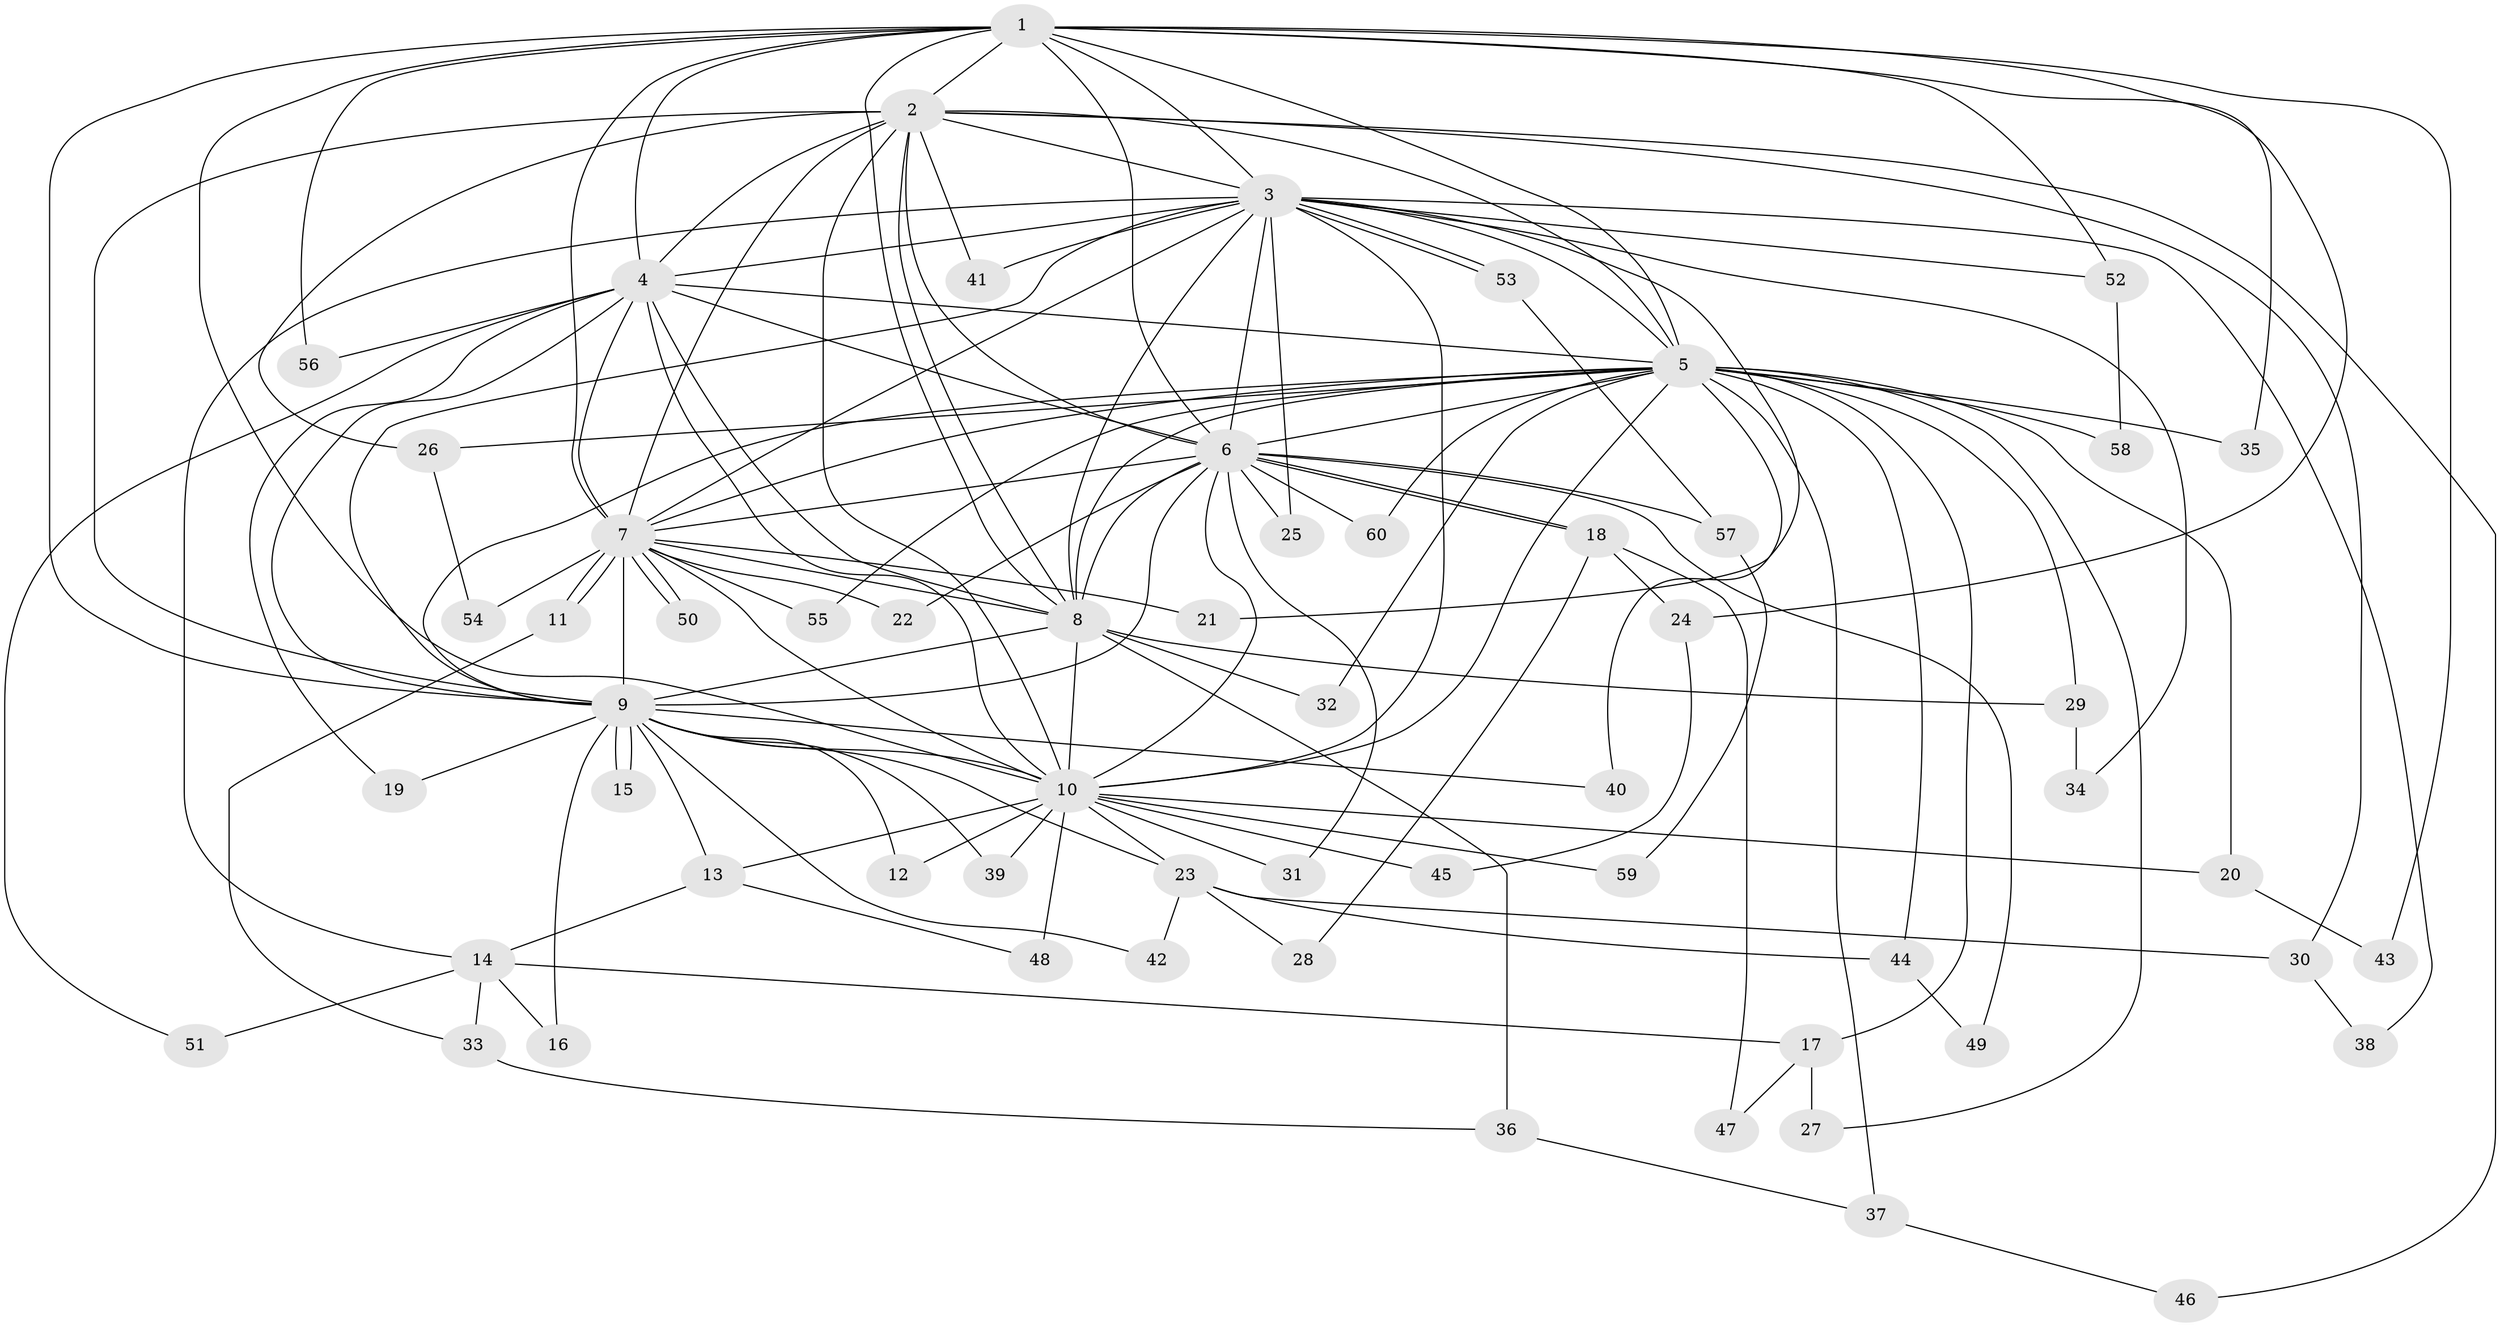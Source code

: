 // Generated by graph-tools (version 1.1) at 2025/46/03/09/25 04:46:03]
// undirected, 60 vertices, 145 edges
graph export_dot {
graph [start="1"]
  node [color=gray90,style=filled];
  1;
  2;
  3;
  4;
  5;
  6;
  7;
  8;
  9;
  10;
  11;
  12;
  13;
  14;
  15;
  16;
  17;
  18;
  19;
  20;
  21;
  22;
  23;
  24;
  25;
  26;
  27;
  28;
  29;
  30;
  31;
  32;
  33;
  34;
  35;
  36;
  37;
  38;
  39;
  40;
  41;
  42;
  43;
  44;
  45;
  46;
  47;
  48;
  49;
  50;
  51;
  52;
  53;
  54;
  55;
  56;
  57;
  58;
  59;
  60;
  1 -- 2;
  1 -- 3;
  1 -- 4;
  1 -- 5;
  1 -- 6;
  1 -- 7;
  1 -- 8;
  1 -- 9;
  1 -- 10;
  1 -- 24;
  1 -- 35;
  1 -- 43;
  1 -- 52;
  1 -- 56;
  2 -- 3;
  2 -- 4;
  2 -- 5;
  2 -- 6;
  2 -- 7;
  2 -- 8;
  2 -- 9;
  2 -- 10;
  2 -- 26;
  2 -- 30;
  2 -- 41;
  2 -- 46;
  3 -- 4;
  3 -- 5;
  3 -- 6;
  3 -- 7;
  3 -- 8;
  3 -- 9;
  3 -- 10;
  3 -- 14;
  3 -- 21;
  3 -- 25;
  3 -- 34;
  3 -- 38;
  3 -- 41;
  3 -- 52;
  3 -- 53;
  3 -- 53;
  4 -- 5;
  4 -- 6;
  4 -- 7;
  4 -- 8;
  4 -- 9;
  4 -- 10;
  4 -- 19;
  4 -- 51;
  4 -- 56;
  5 -- 6;
  5 -- 7;
  5 -- 8;
  5 -- 9;
  5 -- 10;
  5 -- 17;
  5 -- 20;
  5 -- 26;
  5 -- 27;
  5 -- 29;
  5 -- 32;
  5 -- 35;
  5 -- 37;
  5 -- 40;
  5 -- 44;
  5 -- 55;
  5 -- 58;
  5 -- 60;
  6 -- 7;
  6 -- 8;
  6 -- 9;
  6 -- 10;
  6 -- 18;
  6 -- 18;
  6 -- 22;
  6 -- 25;
  6 -- 31;
  6 -- 49;
  6 -- 57;
  6 -- 60;
  7 -- 8;
  7 -- 9;
  7 -- 10;
  7 -- 11;
  7 -- 11;
  7 -- 21;
  7 -- 22;
  7 -- 50;
  7 -- 50;
  7 -- 54;
  7 -- 55;
  8 -- 9;
  8 -- 10;
  8 -- 29;
  8 -- 32;
  8 -- 36;
  9 -- 10;
  9 -- 12;
  9 -- 13;
  9 -- 15;
  9 -- 15;
  9 -- 16;
  9 -- 19;
  9 -- 23;
  9 -- 39;
  9 -- 40;
  9 -- 42;
  10 -- 12;
  10 -- 13;
  10 -- 20;
  10 -- 23;
  10 -- 31;
  10 -- 39;
  10 -- 45;
  10 -- 48;
  10 -- 59;
  11 -- 33;
  13 -- 14;
  13 -- 48;
  14 -- 16;
  14 -- 17;
  14 -- 33;
  14 -- 51;
  17 -- 27;
  17 -- 47;
  18 -- 24;
  18 -- 28;
  18 -- 47;
  20 -- 43;
  23 -- 28;
  23 -- 30;
  23 -- 42;
  23 -- 44;
  24 -- 45;
  26 -- 54;
  29 -- 34;
  30 -- 38;
  33 -- 36;
  36 -- 37;
  37 -- 46;
  44 -- 49;
  52 -- 58;
  53 -- 57;
  57 -- 59;
}

